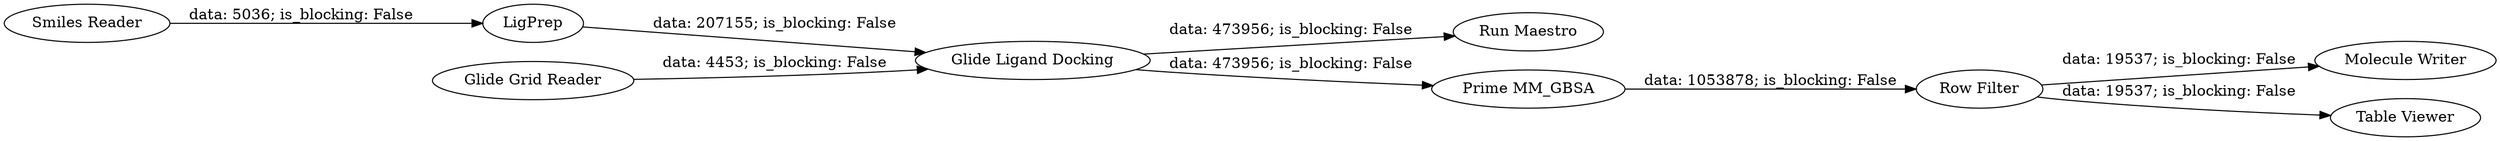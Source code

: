 digraph {
	"2065591334308301496_8348" [label="Molecule Writer"]
	"2065591334308301496_32" [label="Run Maestro"]
	"2065591334308301496_9688" [label="Glide Ligand Docking"]
	"2065591334308301496_104" [label="Row Filter"]
	"2065591334308301496_8353" [label="Smiles Reader"]
	"2065591334308301496_9687" [label=LigPrep]
	"2065591334308301496_91" [label="Table Viewer"]
	"2065591334308301496_9686" [label="Glide Grid Reader"]
	"2065591334308301496_98" [label="Prime MM_GBSA"]
	"2065591334308301496_98" -> "2065591334308301496_104" [label="data: 1053878; is_blocking: False"]
	"2065591334308301496_104" -> "2065591334308301496_91" [label="data: 19537; is_blocking: False"]
	"2065591334308301496_104" -> "2065591334308301496_8348" [label="data: 19537; is_blocking: False"]
	"2065591334308301496_9687" -> "2065591334308301496_9688" [label="data: 207155; is_blocking: False"]
	"2065591334308301496_8353" -> "2065591334308301496_9687" [label="data: 5036; is_blocking: False"]
	"2065591334308301496_9688" -> "2065591334308301496_32" [label="data: 473956; is_blocking: False"]
	"2065591334308301496_9688" -> "2065591334308301496_98" [label="data: 473956; is_blocking: False"]
	"2065591334308301496_9686" -> "2065591334308301496_9688" [label="data: 4453; is_blocking: False"]
	rankdir=LR
}
